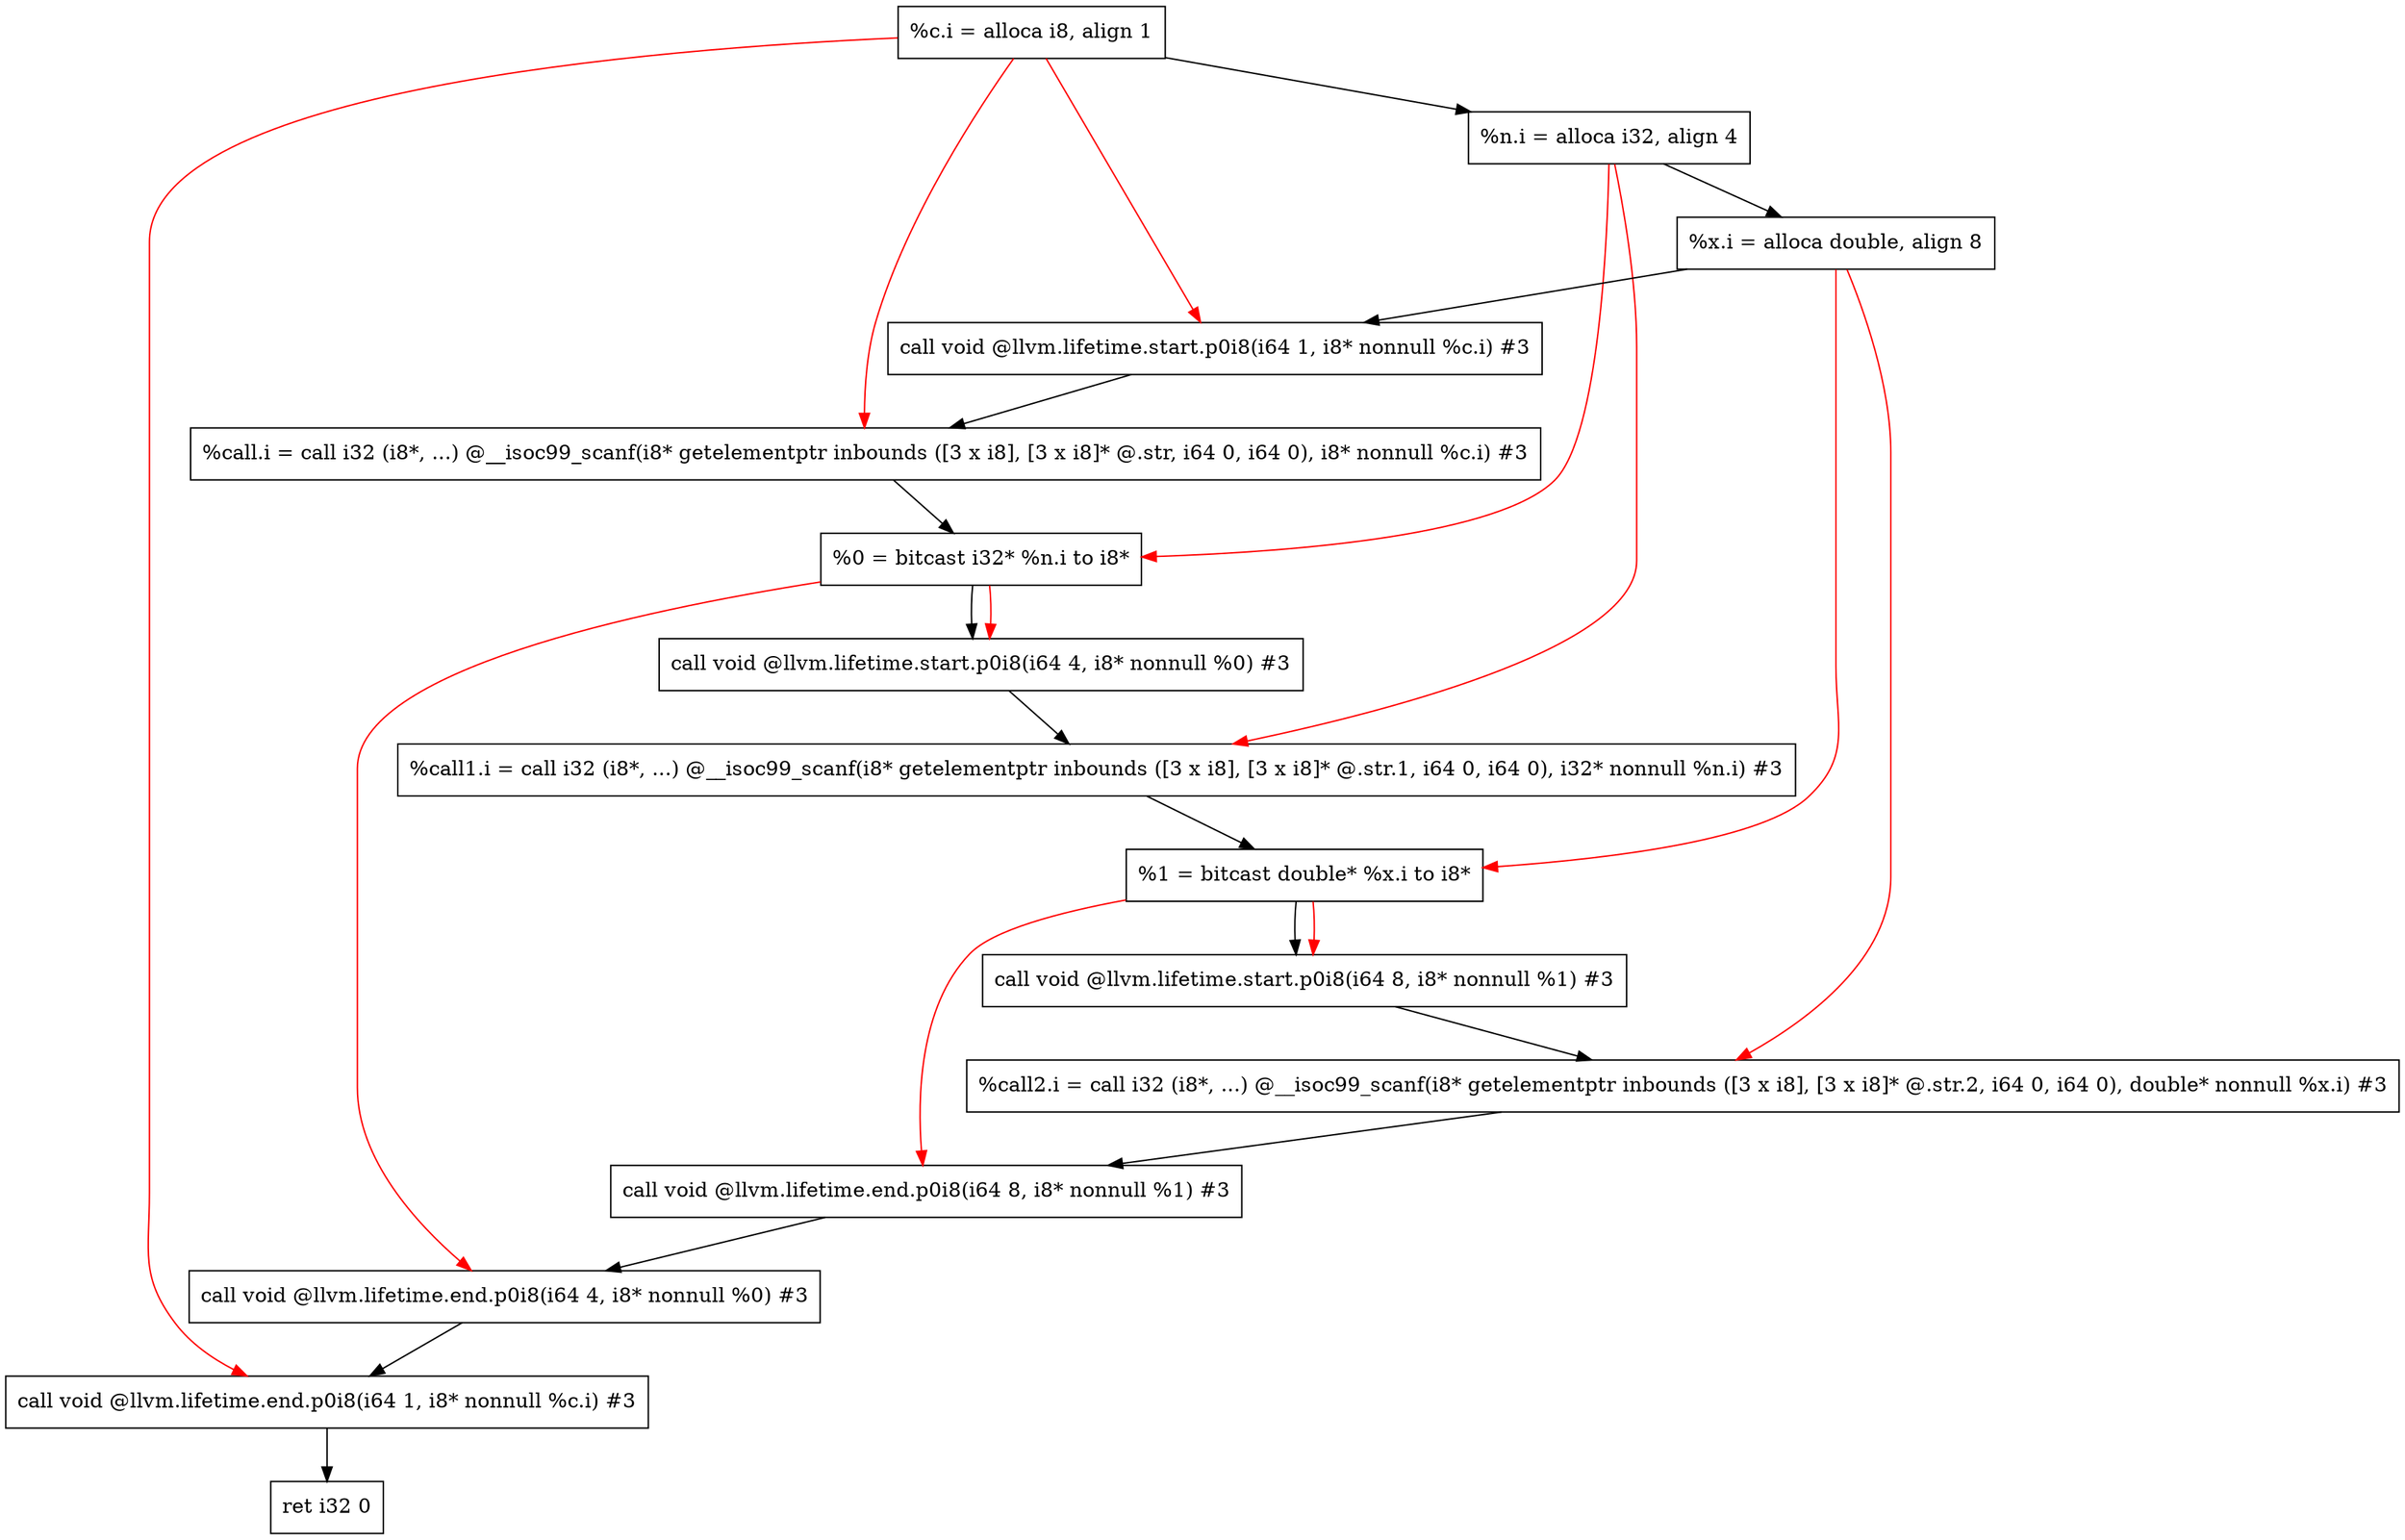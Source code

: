 digraph "CDFG for'main' function" {
	Node0x562d8ecfd7b8[shape=record, label="  %c.i = alloca i8, align 1"];
	Node0x562d8ecfd818[shape=record, label="  %n.i = alloca i32, align 4"];
	Node0x562d8ecfd898[shape=record, label="  %x.i = alloca double, align 8"];
	Node0x562d8ecfda08[shape=record, label="  call void @llvm.lifetime.start.p0i8(i64 1, i8* nonnull %c.i) #3"];
	Node0x562d8ecfdaf8[shape=record, label="  %call.i = call i32 (i8*, ...) @__isoc99_scanf(i8* getelementptr inbounds ([3 x i8], [3 x i8]* @.str, i64 0, i64 0), i8* nonnull %c.i) #3"];
	Node0x562d8ecfdbb8[shape=record, label="  %0 = bitcast i32* %n.i to i8*"];
	Node0x562d8ecfdcc8[shape=record, label="  call void @llvm.lifetime.start.p0i8(i64 4, i8* nonnull %0) #3"];
	Node0x562d8ecfddb8[shape=record, label="  %call1.i = call i32 (i8*, ...) @__isoc99_scanf(i8* getelementptr inbounds ([3 x i8], [3 x i8]* @.str.1, i64 0, i64 0), i32* nonnull %n.i) #3"];
	Node0x562d8ecfde78[shape=record, label="  %1 = bitcast double* %x.i to i8*"];
	Node0x562d8ecfdf68[shape=record, label="  call void @llvm.lifetime.start.p0i8(i64 8, i8* nonnull %1) #3"];
	Node0x562d8ecfe058[shape=record, label="  %call2.i = call i32 (i8*, ...) @__isoc99_scanf(i8* getelementptr inbounds ([3 x i8], [3 x i8]* @.str.2, i64 0, i64 0), double* nonnull %x.i) #3"];
	Node0x562d8ecfe1a8[shape=record, label="  call void @llvm.lifetime.end.p0i8(i64 8, i8* nonnull %1) #3"];
	Node0x562d8ecfe2b8[shape=record, label="  call void @llvm.lifetime.end.p0i8(i64 4, i8* nonnull %0) #3"];
	Node0x562d8ecfe3c8[shape=record, label="  call void @llvm.lifetime.end.p0i8(i64 1, i8* nonnull %c.i) #3"];
	Node0x562d8ecfe488[shape=record, label="  ret i32 0"];
	Node0x562d8ecfd7b8 -> Node0x562d8ecfd818
	Node0x562d8ecfd818 -> Node0x562d8ecfd898
	Node0x562d8ecfd898 -> Node0x562d8ecfda08
	Node0x562d8ecfda08 -> Node0x562d8ecfdaf8
	Node0x562d8ecfdaf8 -> Node0x562d8ecfdbb8
	Node0x562d8ecfdbb8 -> Node0x562d8ecfdcc8
	Node0x562d8ecfdcc8 -> Node0x562d8ecfddb8
	Node0x562d8ecfddb8 -> Node0x562d8ecfde78
	Node0x562d8ecfde78 -> Node0x562d8ecfdf68
	Node0x562d8ecfdf68 -> Node0x562d8ecfe058
	Node0x562d8ecfe058 -> Node0x562d8ecfe1a8
	Node0x562d8ecfe1a8 -> Node0x562d8ecfe2b8
	Node0x562d8ecfe2b8 -> Node0x562d8ecfe3c8
	Node0x562d8ecfe3c8 -> Node0x562d8ecfe488
edge [color=red]
	Node0x562d8ecfd7b8 -> Node0x562d8ecfda08
	Node0x562d8ecfd7b8 -> Node0x562d8ecfdaf8
	Node0x562d8ecfd818 -> Node0x562d8ecfdbb8
	Node0x562d8ecfdbb8 -> Node0x562d8ecfdcc8
	Node0x562d8ecfd818 -> Node0x562d8ecfddb8
	Node0x562d8ecfd898 -> Node0x562d8ecfde78
	Node0x562d8ecfde78 -> Node0x562d8ecfdf68
	Node0x562d8ecfd898 -> Node0x562d8ecfe058
	Node0x562d8ecfde78 -> Node0x562d8ecfe1a8
	Node0x562d8ecfdbb8 -> Node0x562d8ecfe2b8
	Node0x562d8ecfd7b8 -> Node0x562d8ecfe3c8
}
